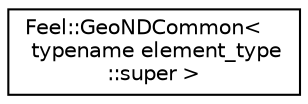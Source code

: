digraph "Graphical Class Hierarchy"
{
 // LATEX_PDF_SIZE
  edge [fontname="Helvetica",fontsize="10",labelfontname="Helvetica",labelfontsize="10"];
  node [fontname="Helvetica",fontsize="10",shape=record];
  rankdir="LR";
  Node0 [label="Feel::GeoNDCommon\<\l typename element_type\l::super \>",height=0.2,width=0.4,color="black", fillcolor="white", style="filled",URL="$classFeel_1_1GeoNDCommon.html",tooltip=" "];
}
